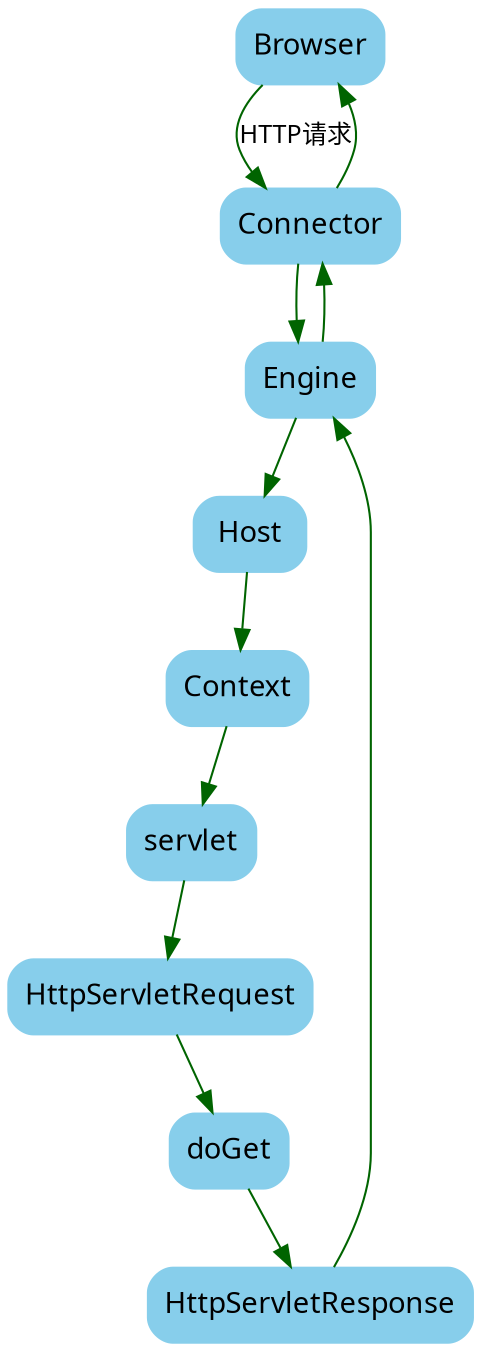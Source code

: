 digraph kafkaComsumerModel{  

  node[fontname="FangSong",size="20,20",shape="Mrecord",color="skyblue",style="filled"];  
  edge[fontname = "FangSong", fontsize = 12, color="darkgreen"];
  
  Browser -> Connector[label="HTTP请求"];
  Connector -> Engine;
  Engine -> Host;
  Host -> Context;
  Context -> servlet;
  servlet -> HttpServletRequest;  
  HttpServletRequest -> doGet;
  doGet -> HttpServletResponse;
  HttpServletResponse -> Engine;
  Engine -> Connector;
  Connector -> Browser;   
}